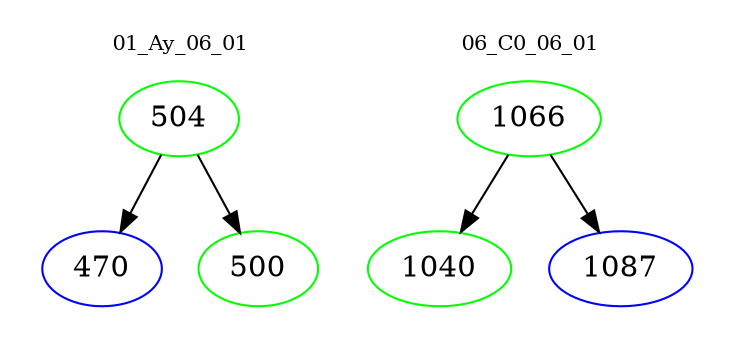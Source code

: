 digraph{
subgraph cluster_0 {
color = white
label = "01_Ay_06_01";
fontsize=10;
T0_504 [label="504", color="green"]
T0_504 -> T0_470 [color="black"]
T0_470 [label="470", color="blue"]
T0_504 -> T0_500 [color="black"]
T0_500 [label="500", color="green"]
}
subgraph cluster_1 {
color = white
label = "06_C0_06_01";
fontsize=10;
T1_1066 [label="1066", color="green"]
T1_1066 -> T1_1040 [color="black"]
T1_1040 [label="1040", color="green"]
T1_1066 -> T1_1087 [color="black"]
T1_1087 [label="1087", color="blue"]
}
}
